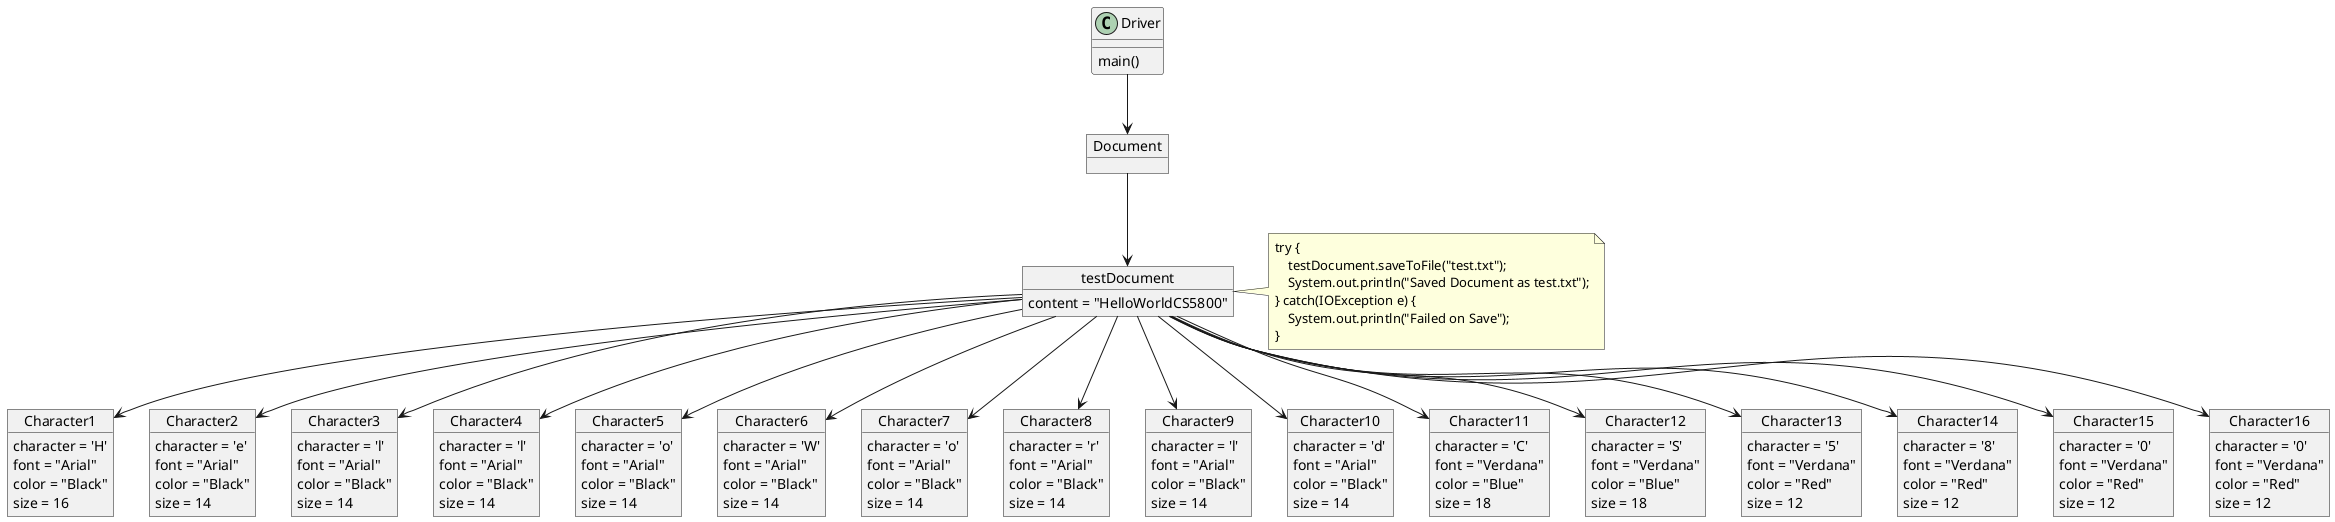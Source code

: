 @startuml diagram1

object Document
object testDocument {
    content = "HelloWorldCS5800"
}

note right of testDocument
    try {
        testDocument.saveToFile("test.txt");
        System.out.println("Saved Document as test.txt");
    } catch(IOException e) {
        System.out.println("Failed on Save");
    }
end note

Class Driver {
    main()
}

object Character1 {
    character = 'H'
    font = "Arial"
    color = "Black"
    size = 16
}

object Character2 {
    character = 'e'
    font = "Arial"
    color = "Black"
    size = 14
}

object Character3 {
    character = 'l'
    font = "Arial"
    color = "Black"
    size = 14
}

object Character4 {
    character = 'l'
    font = "Arial"
    color = "Black"
    size = 14
}

object Character5 {
    character = 'o'
    font = "Arial"
    color = "Black"
    size = 14
}

object Character6 {
    character = 'W'
    font = "Arial"
    color = "Black"
    size = 14
}

object Character7 {
    character = 'o'
    font = "Arial"
    color = "Black"
    size = 14
}

object Character8 {
    character = 'r'
    font = "Arial"
    color = "Black"
    size = 14
}

object Character9 {
    character = 'l'
    font = "Arial"
    color = "Black"
    size = 14
}

object Character10 {
    character = 'd'
    font = "Arial"
    color = "Black"
    size = 14
}

object Character11 {
    character = 'C'
    font = "Verdana"
    color = "Blue"
    size = 18
}

object Character12 {
    character = 'S'
    font = "Verdana"
    color = "Blue"
    size = 18
}

object Character13 {
    character = '5'
    font = "Verdana"
    color = "Red"
    size = 12
}

object Character14 {
    character = '8'
    font = "Verdana"
    color = "Red"
    size = 12
}

object Character15 {
    character = '0'
    font = "Verdana"
    color = "Red"
    size = 12
}

object Character16 {
    character = '0'
    font = "Verdana"
    color = "Red"
    size = 12
}

Driver --> Document
Document --> testDocument
testDocument --> Character1
testDocument --> Character2
testDocument --> Character3
testDocument --> Character4
testDocument --> Character5
testDocument --> Character6
testDocument --> Character7
testDocument --> Character8
testDocument --> Character9
testDocument --> Character10
testDocument --> Character11
testDocument --> Character12
testDocument --> Character13
testDocument --> Character14
testDocument --> Character15
testDocument --> Character16

@enduml
